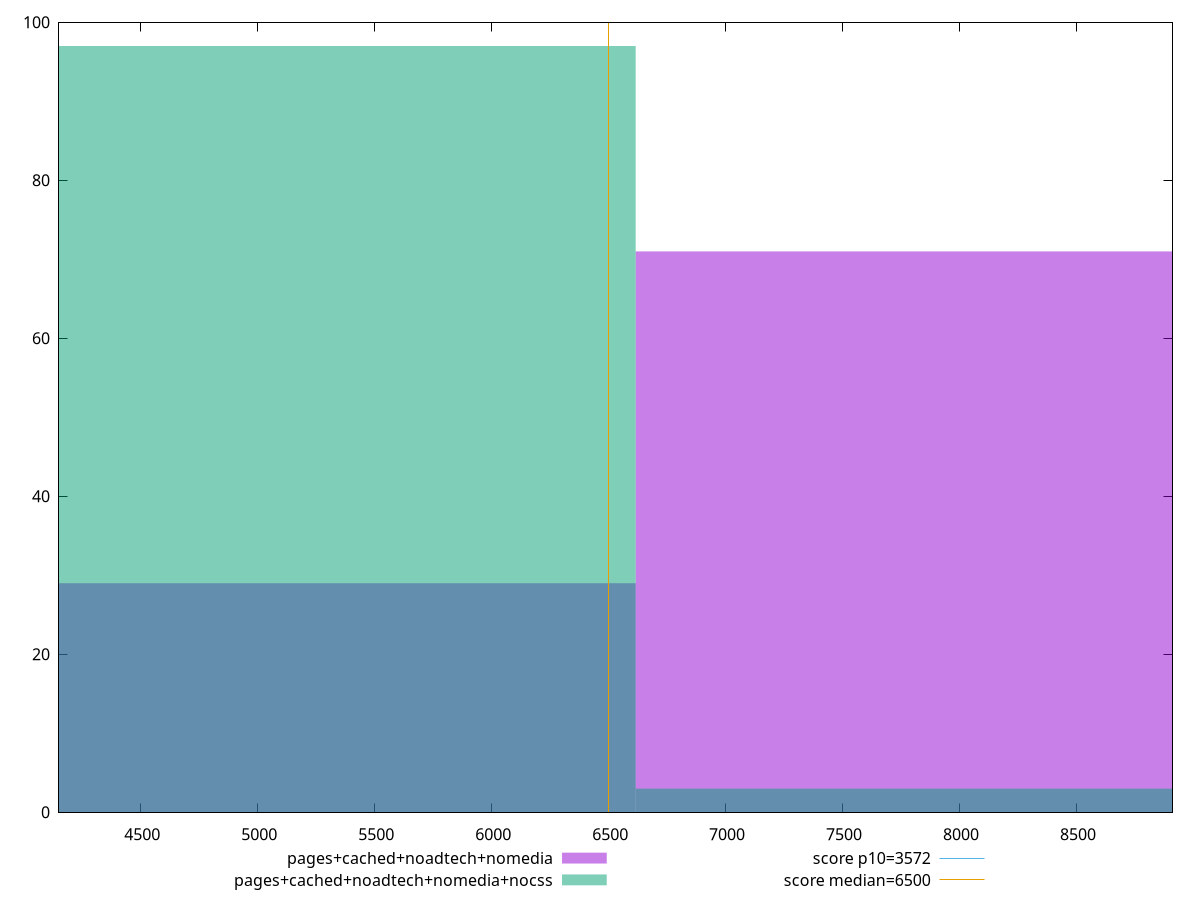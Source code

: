 reset

$pagesCachedNoadtechNomedia <<EOF
7941.198385480084 71
5294.1322569867225 29
EOF

$pagesCachedNoadtechNomediaNocss <<EOF
5294.1322569867225 97
7941.198385480084 3
EOF

set key outside below
set boxwidth 2647.0661284933612
set xrange [4152.75:8912.239]
set yrange [0:100]
set trange [0:100]
set style fill transparent solid 0.5 noborder

set parametric
set terminal svg size 640, 500 enhanced background rgb 'white'
set output "report_00013_2021-02-09T12-04-24.940Z/first-cpu-idle/comparison/histogram/3_vs_4.svg"

plot $pagesCachedNoadtechNomedia title "pages+cached+noadtech+nomedia" with boxes, \
     $pagesCachedNoadtechNomediaNocss title "pages+cached+noadtech+nomedia+nocss" with boxes, \
     3572,t title "score p10=3572", \
     6500,t title "score median=6500"

reset
